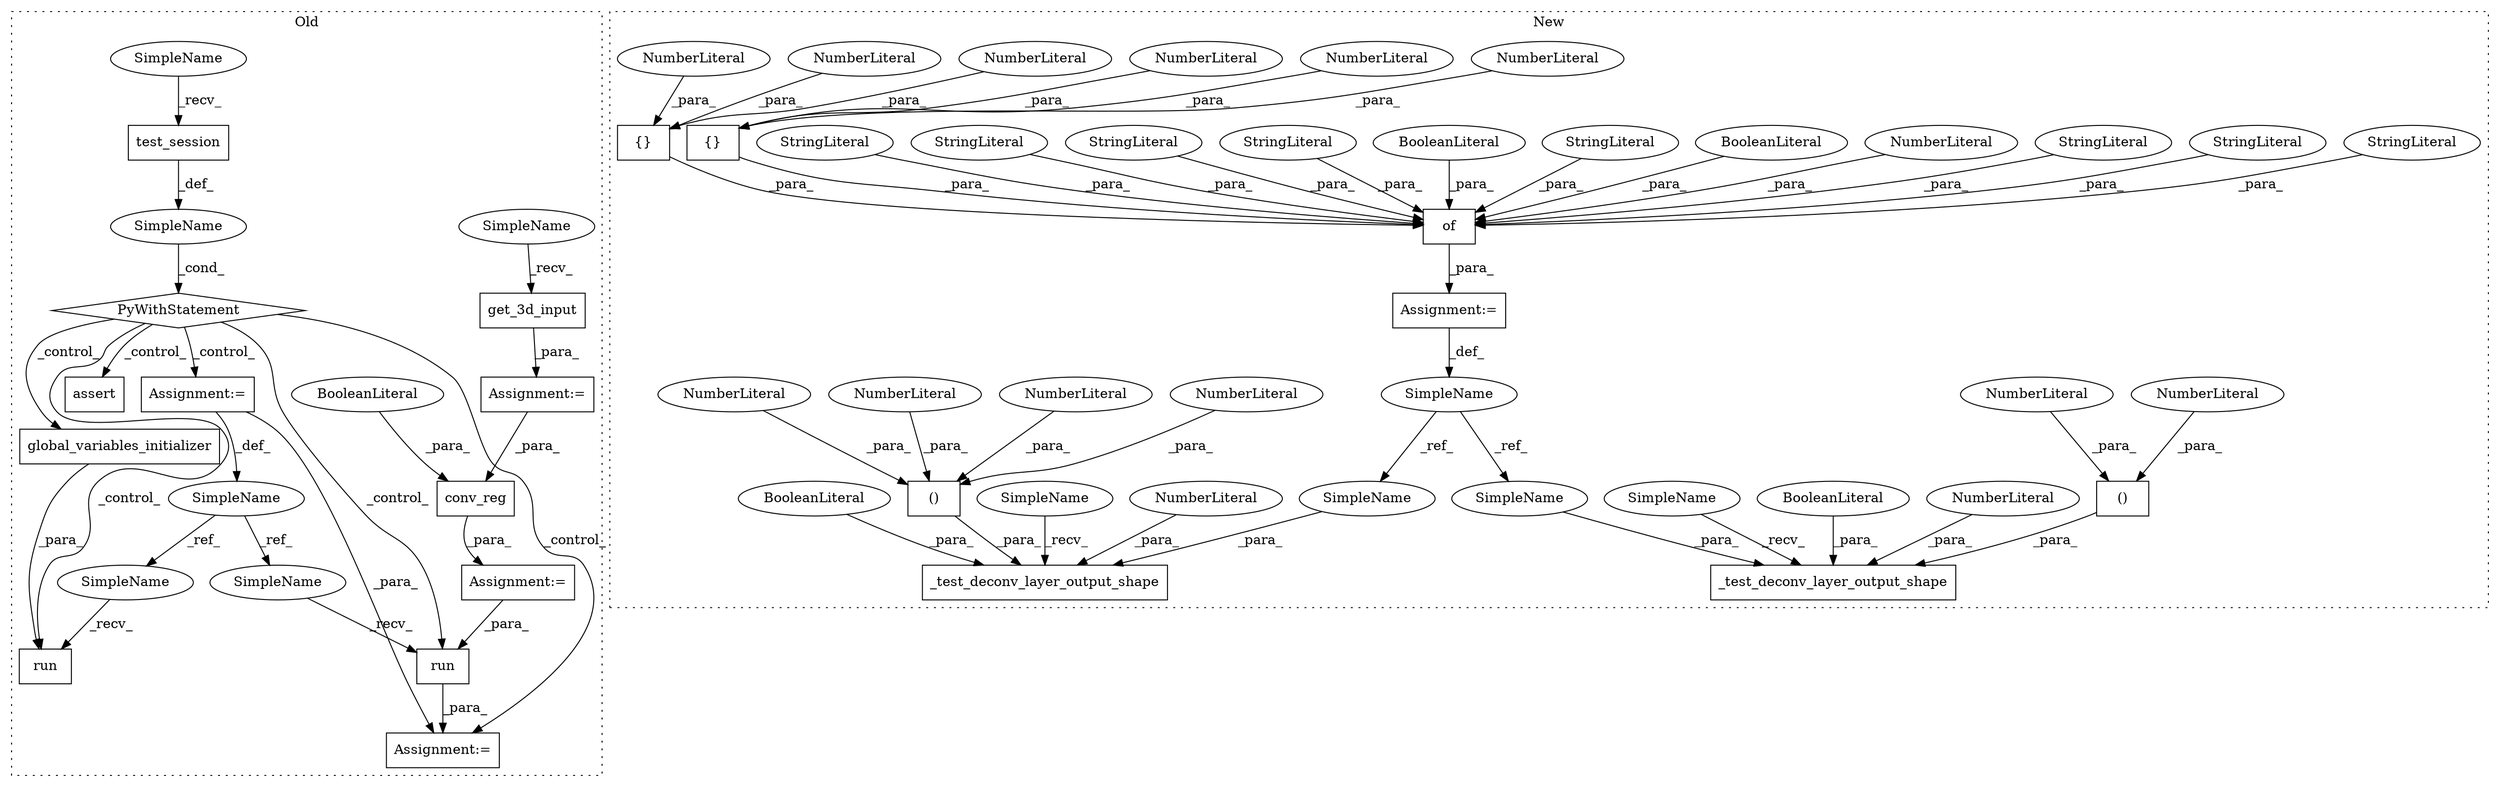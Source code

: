 digraph G {
subgraph cluster0 {
1 [label="run" a="32" s="7245,7261" l="4,1" shape="box"];
4 [label="Assignment:=" a="7" s="7239" l="1" shape="box"];
5 [label="SimpleName" a="42" s="" l="" shape="ellipse"];
6 [label="PyWithStatement" a="104" s="7119,7148" l="10,2" shape="diamond"];
8 [label="run" a="32" s="7179,7224" l="4,1" shape="box"];
11 [label="SimpleName" a="42" s="7162" l="4" shape="ellipse"];
15 [label="test_session" a="32" s="7134" l="14" shape="box"];
16 [label="global_variables_initializer" a="32" s="7194" l="30" shape="box"];
17 [label="Assignment:=" a="7" s="7162" l="4" shape="box"];
18 [label="Assignment:=" a="7" s="6927" l="1" shape="box"];
19 [label="Assignment:=" a="7" s="7068" l="1" shape="box"];
20 [label="assert" a="32" s="7275,7372" l="22,1" shape="box"];
26 [label="conv_reg" a="32" s="7069,7091" l="9,1" shape="box"];
27 [label="BooleanLiteral" a="9" s="7083" l="4" shape="ellipse"];
51 [label="get_3d_input" a="32" s="6933" l="14" shape="box"];
52 [label="SimpleName" a="42" s="7129" l="4" shape="ellipse"];
53 [label="SimpleName" a="42" s="6928" l="4" shape="ellipse"];
56 [label="SimpleName" a="42" s="7240" l="4" shape="ellipse"];
57 [label="SimpleName" a="42" s="7174" l="4" shape="ellipse"];
label = "Old";
style="dotted";
}
subgraph cluster1 {
2 [label="{}" a="4" s="7081,7087" l="1,1" shape="box"];
3 [label="Assignment:=" a="7" s="7005" l="1" shape="box"];
7 [label="of" a="32" s="7010,7190" l="3,1" shape="box"];
9 [label="NumberLiteral" a="34" s="7082" l="1" shape="ellipse"];
10 [label="NumberLiteral" a="34" s="7086" l="1" shape="ellipse"];
12 [label="StringLiteral" a="45" s="7107" l="9" shape="ellipse"];
13 [label="StringLiteral" a="45" s="7063" l="8" shape="ellipse"];
14 [label="StringLiteral" a="45" s="7142" l="15" shape="ellipse"];
21 [label="NumberLiteral" a="34" s="7029" l="2" shape="ellipse"];
22 [label="BooleanLiteral" a="9" s="7117" l="4" shape="ellipse"];
23 [label="StringLiteral" a="45" s="7013" l="15" shape="ellipse"];
24 [label="BooleanLiteral" a="9" s="7101" l="5" shape="ellipse"];
25 [label="StringLiteral" a="45" s="7134" l="7" shape="ellipse"];
28 [label="StringLiteral" a="45" s="7122" l="11" shape="ellipse"];
29 [label="StringLiteral" a="45" s="7089" l="11" shape="ellipse"];
30 [label="{}" a="4" s="7055,7061" l="1,1" shape="box"];
31 [label="NumberLiteral" a="34" s="7056" l="1" shape="ellipse"];
32 [label="NumberLiteral" a="34" s="7060" l="1" shape="ellipse"];
33 [label="StringLiteral" a="45" s="7032" l="13" shape="ellipse"];
34 [label="_test_deconv_layer_output_shape" a="32" s="7336,7459" l="32,1" shape="box"];
35 [label="()" a="106" s="7387" l="61" shape="box"];
36 [label="NumberLiteral" a="34" s="7446" l="2" shape="ellipse"];
37 [label="NumberLiteral" a="34" s="7416" l="2" shape="ellipse"];
38 [label="_test_deconv_layer_output_shape" a="32" s="7202,7324" l="32,1" shape="box"];
39 [label="()" a="106" s="7253" l="61" shape="box"];
40 [label="NumberLiteral" a="34" s="7234" l="1" shape="ellipse"];
41 [label="NumberLiteral" a="34" s="7282" l="2" shape="ellipse"];
42 [label="NumberLiteral" a="34" s="7297" l="2" shape="ellipse"];
43 [label="NumberLiteral" a="34" s="7368" l="1" shape="ellipse"];
44 [label="NumberLiteral" a="34" s="7312" l="2" shape="ellipse"];
45 [label="BooleanLiteral" a="9" s="7316" l="4" shape="ellipse"];
46 [label="BooleanLiteral" a="9" s="7450" l="5" shape="ellipse"];
47 [label="SimpleName" a="42" s="6994" l="11" shape="ellipse"];
48 [label="NumberLiteral" a="34" s="7253" l="1" shape="ellipse"];
49 [label="NumberLiteral" a="34" s="7058" l="1" shape="ellipse"];
50 [label="NumberLiteral" a="34" s="7084" l="1" shape="ellipse"];
54 [label="SimpleName" a="42" s="7236" l="11" shape="ellipse"];
55 [label="SimpleName" a="42" s="7370" l="11" shape="ellipse"];
58 [label="SimpleName" a="42" s="7331" l="4" shape="ellipse"];
59 [label="SimpleName" a="42" s="7197" l="4" shape="ellipse"];
label = "New";
style="dotted";
}
1 -> 4 [label="_para_"];
2 -> 7 [label="_para_"];
3 -> 47 [label="_def_"];
5 -> 6 [label="_cond_"];
6 -> 1 [label="_control_"];
6 -> 16 [label="_control_"];
6 -> 4 [label="_control_"];
6 -> 8 [label="_control_"];
6 -> 17 [label="_control_"];
6 -> 20 [label="_control_"];
7 -> 3 [label="_para_"];
9 -> 2 [label="_para_"];
10 -> 2 [label="_para_"];
11 -> 56 [label="_ref_"];
11 -> 57 [label="_ref_"];
12 -> 7 [label="_para_"];
13 -> 7 [label="_para_"];
14 -> 7 [label="_para_"];
15 -> 5 [label="_def_"];
16 -> 8 [label="_para_"];
17 -> 11 [label="_def_"];
17 -> 4 [label="_para_"];
18 -> 26 [label="_para_"];
19 -> 1 [label="_para_"];
21 -> 7 [label="_para_"];
22 -> 7 [label="_para_"];
23 -> 7 [label="_para_"];
24 -> 7 [label="_para_"];
25 -> 7 [label="_para_"];
26 -> 19 [label="_para_"];
27 -> 26 [label="_para_"];
28 -> 7 [label="_para_"];
29 -> 7 [label="_para_"];
30 -> 7 [label="_para_"];
31 -> 30 [label="_para_"];
32 -> 30 [label="_para_"];
33 -> 7 [label="_para_"];
35 -> 34 [label="_para_"];
36 -> 35 [label="_para_"];
37 -> 35 [label="_para_"];
39 -> 38 [label="_para_"];
40 -> 38 [label="_para_"];
41 -> 39 [label="_para_"];
42 -> 39 [label="_para_"];
43 -> 34 [label="_para_"];
44 -> 39 [label="_para_"];
45 -> 38 [label="_para_"];
46 -> 34 [label="_para_"];
47 -> 55 [label="_ref_"];
47 -> 54 [label="_ref_"];
48 -> 39 [label="_para_"];
49 -> 30 [label="_para_"];
50 -> 2 [label="_para_"];
51 -> 18 [label="_para_"];
52 -> 15 [label="_recv_"];
53 -> 51 [label="_recv_"];
54 -> 38 [label="_para_"];
55 -> 34 [label="_para_"];
56 -> 1 [label="_recv_"];
57 -> 8 [label="_recv_"];
58 -> 34 [label="_recv_"];
59 -> 38 [label="_recv_"];
}